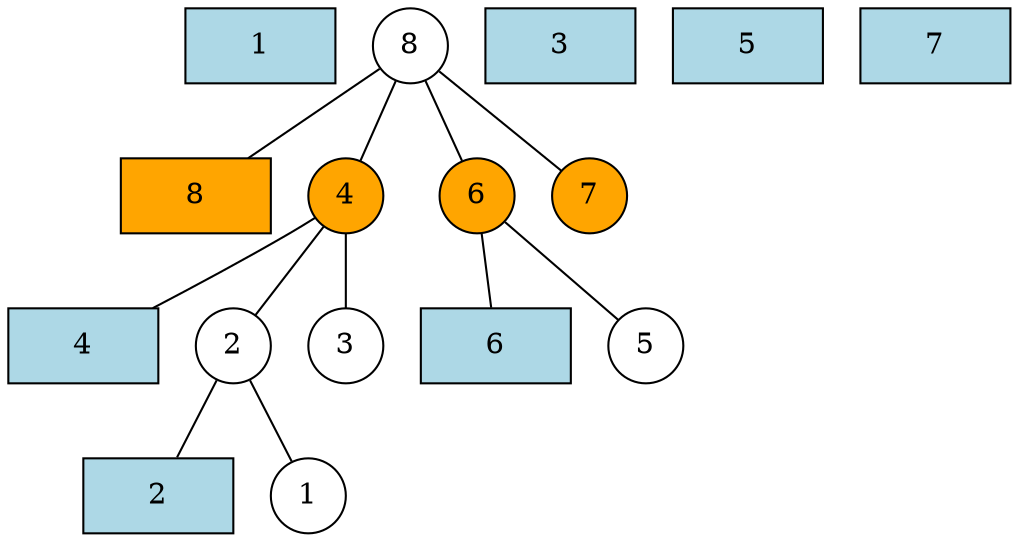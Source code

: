 graph g {
    //overlap=prism;
    //overlap_scaling=0.01;
    node[shape=rect width=1 style=filled fillcolor="lightblue"];
    ratio="compress"

    1[pos="1,0!" label="1"];
    2[pos="2,0!" label="2"];
    3[pos="3,0!" label="3"];
    4[pos="4,0!" label="4"  ];
    5[pos="5,0!" label="5" ];
    6[pos="6,0!" label="6" ];
    7[pos="7,0!" label="7" ];
    8[pos="8,0!" label="8" fillcolor="orange"];

    node[shape=circle width=0.5 style=filled fillcolor="white"];
    c1[pos="1,0.55!" label="1"];
    c2[pos="2,1.55!" label="2"  ];
    c3[pos="3,0.55!" label="3"  ];
    c4[pos="4,2.55!" label="4" fillcolor="orange"];
    c5[pos="5,0.55!" label="5" ];
    c6[pos="6,1.55!" label="6" fillcolor="orange"];
    c7[pos="7,0.55!" label="7" fillcolor="orange"];
    c8[pos="8,3.55!" label="8"];
    c2--c1;
    c2--2;
    c4--{c3,4,c2};
    c6--{c5,6};
    c8--{c6,c7,8,c4};
}
